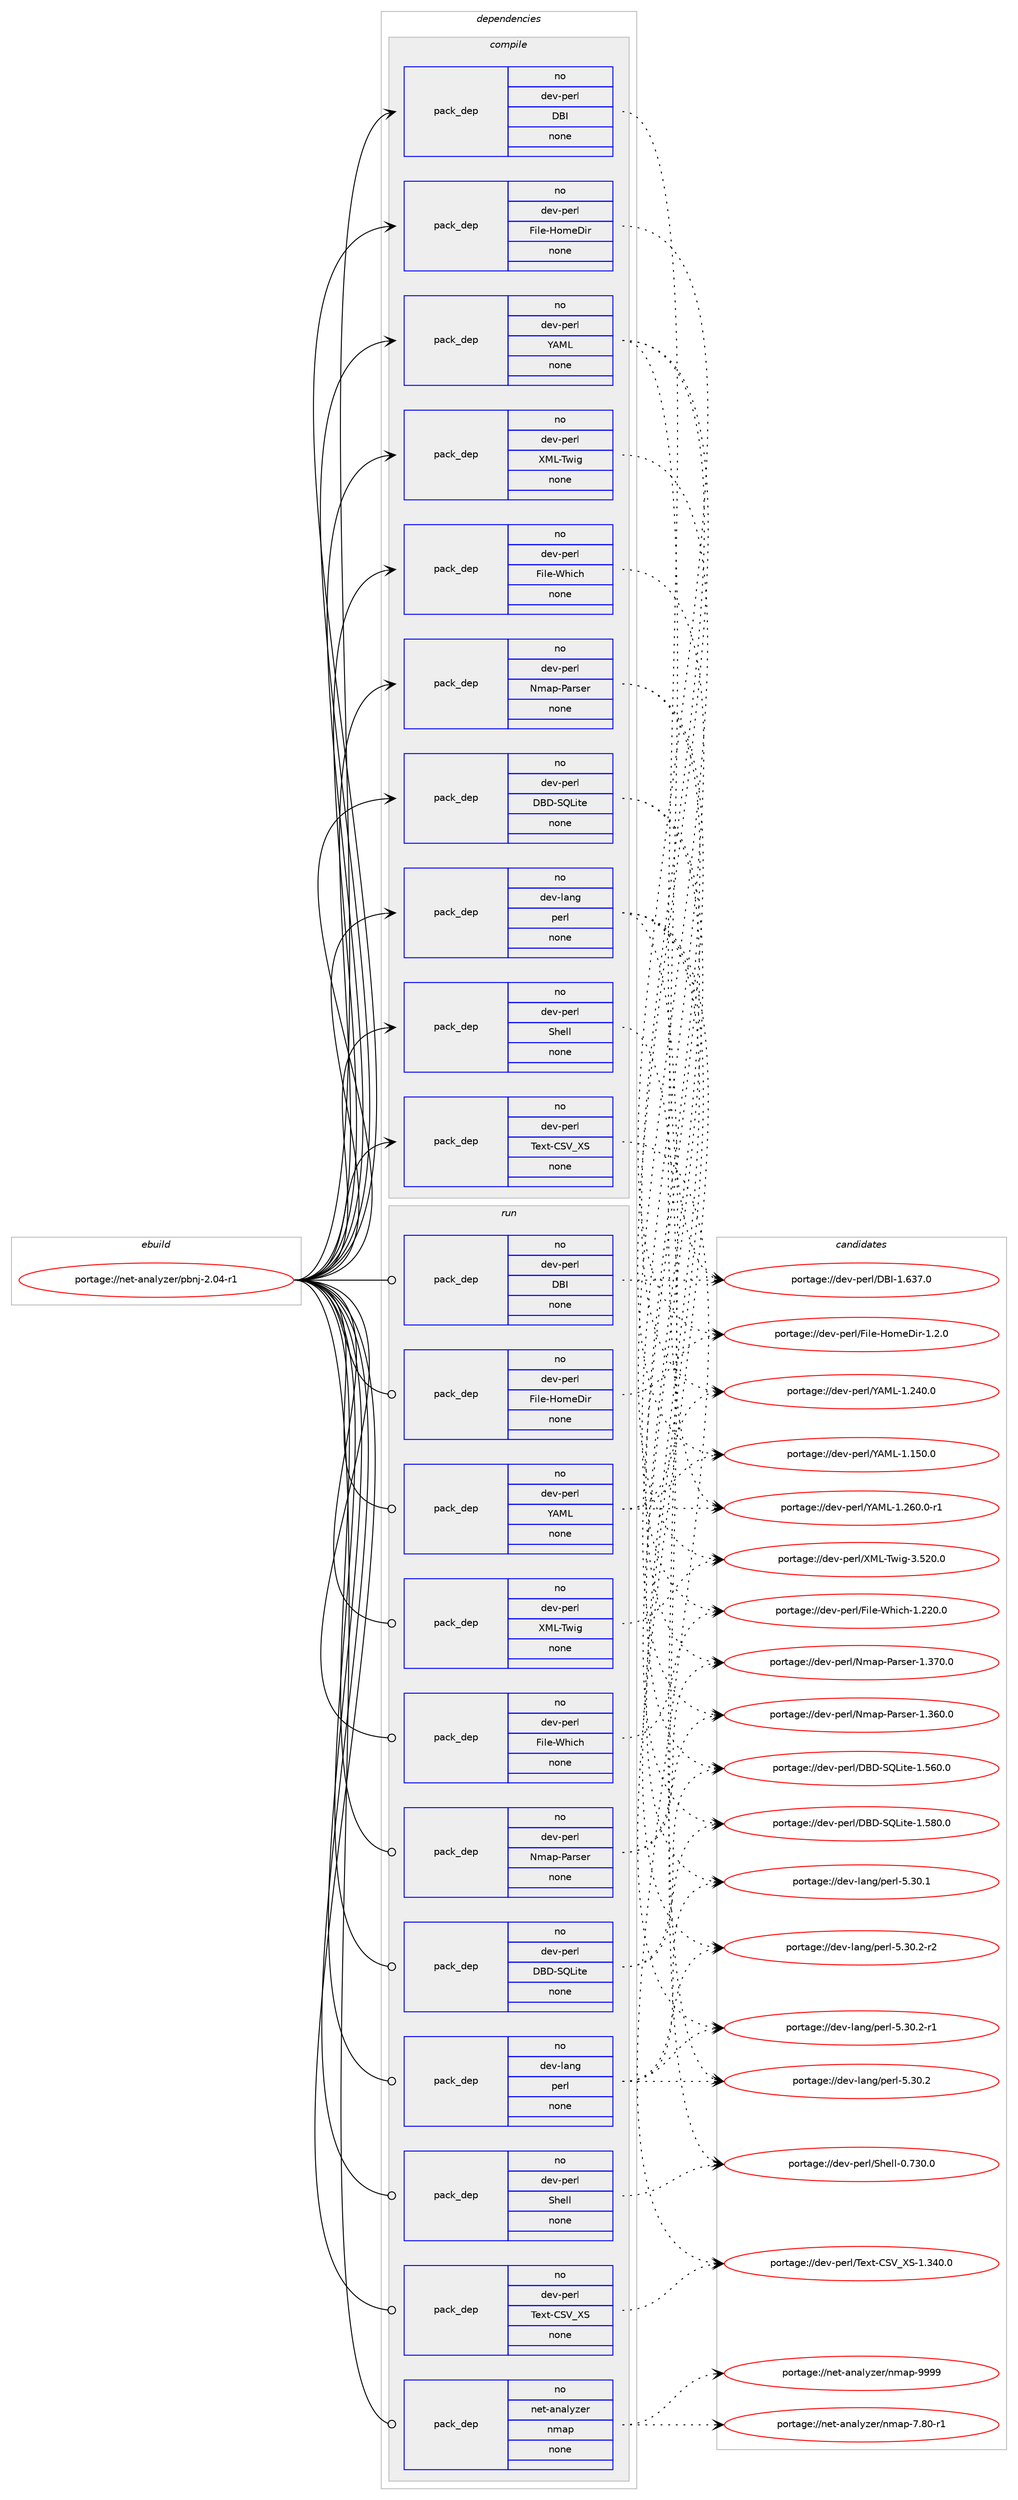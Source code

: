 digraph prolog {

# *************
# Graph options
# *************

newrank=true;
concentrate=true;
compound=true;
graph [rankdir=LR,fontname=Helvetica,fontsize=10,ranksep=1.5];#, ranksep=2.5, nodesep=0.2];
edge  [arrowhead=vee];
node  [fontname=Helvetica,fontsize=10];

# **********
# The ebuild
# **********

subgraph cluster_leftcol {
color=gray;
rank=same;
label=<<i>ebuild</i>>;
id [label="portage://net-analyzer/pbnj-2.04-r1", color=red, width=4, href="../net-analyzer/pbnj-2.04-r1.svg"];
}

# ****************
# The dependencies
# ****************

subgraph cluster_midcol {
color=gray;
label=<<i>dependencies</i>>;
subgraph cluster_compile {
fillcolor="#eeeeee";
style=filled;
label=<<i>compile</i>>;
subgraph pack6538 {
dependency7600 [label=<<TABLE BORDER="0" CELLBORDER="1" CELLSPACING="0" CELLPADDING="4" WIDTH="220"><TR><TD ROWSPAN="6" CELLPADDING="30">pack_dep</TD></TR><TR><TD WIDTH="110">no</TD></TR><TR><TD>dev-lang</TD></TR><TR><TD>perl</TD></TR><TR><TD>none</TD></TR><TR><TD></TD></TR></TABLE>>, shape=none, color=blue];
}
id:e -> dependency7600:w [weight=20,style="solid",arrowhead="vee"];
subgraph pack6539 {
dependency7601 [label=<<TABLE BORDER="0" CELLBORDER="1" CELLSPACING="0" CELLPADDING="4" WIDTH="220"><TR><TD ROWSPAN="6" CELLPADDING="30">pack_dep</TD></TR><TR><TD WIDTH="110">no</TD></TR><TR><TD>dev-perl</TD></TR><TR><TD>DBD-SQLite</TD></TR><TR><TD>none</TD></TR><TR><TD></TD></TR></TABLE>>, shape=none, color=blue];
}
id:e -> dependency7601:w [weight=20,style="solid",arrowhead="vee"];
subgraph pack6540 {
dependency7602 [label=<<TABLE BORDER="0" CELLBORDER="1" CELLSPACING="0" CELLPADDING="4" WIDTH="220"><TR><TD ROWSPAN="6" CELLPADDING="30">pack_dep</TD></TR><TR><TD WIDTH="110">no</TD></TR><TR><TD>dev-perl</TD></TR><TR><TD>DBI</TD></TR><TR><TD>none</TD></TR><TR><TD></TD></TR></TABLE>>, shape=none, color=blue];
}
id:e -> dependency7602:w [weight=20,style="solid",arrowhead="vee"];
subgraph pack6541 {
dependency7603 [label=<<TABLE BORDER="0" CELLBORDER="1" CELLSPACING="0" CELLPADDING="4" WIDTH="220"><TR><TD ROWSPAN="6" CELLPADDING="30">pack_dep</TD></TR><TR><TD WIDTH="110">no</TD></TR><TR><TD>dev-perl</TD></TR><TR><TD>File-HomeDir</TD></TR><TR><TD>none</TD></TR><TR><TD></TD></TR></TABLE>>, shape=none, color=blue];
}
id:e -> dependency7603:w [weight=20,style="solid",arrowhead="vee"];
subgraph pack6542 {
dependency7604 [label=<<TABLE BORDER="0" CELLBORDER="1" CELLSPACING="0" CELLPADDING="4" WIDTH="220"><TR><TD ROWSPAN="6" CELLPADDING="30">pack_dep</TD></TR><TR><TD WIDTH="110">no</TD></TR><TR><TD>dev-perl</TD></TR><TR><TD>File-Which</TD></TR><TR><TD>none</TD></TR><TR><TD></TD></TR></TABLE>>, shape=none, color=blue];
}
id:e -> dependency7604:w [weight=20,style="solid",arrowhead="vee"];
subgraph pack6543 {
dependency7605 [label=<<TABLE BORDER="0" CELLBORDER="1" CELLSPACING="0" CELLPADDING="4" WIDTH="220"><TR><TD ROWSPAN="6" CELLPADDING="30">pack_dep</TD></TR><TR><TD WIDTH="110">no</TD></TR><TR><TD>dev-perl</TD></TR><TR><TD>Nmap-Parser</TD></TR><TR><TD>none</TD></TR><TR><TD></TD></TR></TABLE>>, shape=none, color=blue];
}
id:e -> dependency7605:w [weight=20,style="solid",arrowhead="vee"];
subgraph pack6544 {
dependency7606 [label=<<TABLE BORDER="0" CELLBORDER="1" CELLSPACING="0" CELLPADDING="4" WIDTH="220"><TR><TD ROWSPAN="6" CELLPADDING="30">pack_dep</TD></TR><TR><TD WIDTH="110">no</TD></TR><TR><TD>dev-perl</TD></TR><TR><TD>Shell</TD></TR><TR><TD>none</TD></TR><TR><TD></TD></TR></TABLE>>, shape=none, color=blue];
}
id:e -> dependency7606:w [weight=20,style="solid",arrowhead="vee"];
subgraph pack6545 {
dependency7607 [label=<<TABLE BORDER="0" CELLBORDER="1" CELLSPACING="0" CELLPADDING="4" WIDTH="220"><TR><TD ROWSPAN="6" CELLPADDING="30">pack_dep</TD></TR><TR><TD WIDTH="110">no</TD></TR><TR><TD>dev-perl</TD></TR><TR><TD>Text-CSV_XS</TD></TR><TR><TD>none</TD></TR><TR><TD></TD></TR></TABLE>>, shape=none, color=blue];
}
id:e -> dependency7607:w [weight=20,style="solid",arrowhead="vee"];
subgraph pack6546 {
dependency7608 [label=<<TABLE BORDER="0" CELLBORDER="1" CELLSPACING="0" CELLPADDING="4" WIDTH="220"><TR><TD ROWSPAN="6" CELLPADDING="30">pack_dep</TD></TR><TR><TD WIDTH="110">no</TD></TR><TR><TD>dev-perl</TD></TR><TR><TD>XML-Twig</TD></TR><TR><TD>none</TD></TR><TR><TD></TD></TR></TABLE>>, shape=none, color=blue];
}
id:e -> dependency7608:w [weight=20,style="solid",arrowhead="vee"];
subgraph pack6547 {
dependency7609 [label=<<TABLE BORDER="0" CELLBORDER="1" CELLSPACING="0" CELLPADDING="4" WIDTH="220"><TR><TD ROWSPAN="6" CELLPADDING="30">pack_dep</TD></TR><TR><TD WIDTH="110">no</TD></TR><TR><TD>dev-perl</TD></TR><TR><TD>YAML</TD></TR><TR><TD>none</TD></TR><TR><TD></TD></TR></TABLE>>, shape=none, color=blue];
}
id:e -> dependency7609:w [weight=20,style="solid",arrowhead="vee"];
}
subgraph cluster_compileandrun {
fillcolor="#eeeeee";
style=filled;
label=<<i>compile and run</i>>;
}
subgraph cluster_run {
fillcolor="#eeeeee";
style=filled;
label=<<i>run</i>>;
subgraph pack6548 {
dependency7610 [label=<<TABLE BORDER="0" CELLBORDER="1" CELLSPACING="0" CELLPADDING="4" WIDTH="220"><TR><TD ROWSPAN="6" CELLPADDING="30">pack_dep</TD></TR><TR><TD WIDTH="110">no</TD></TR><TR><TD>dev-lang</TD></TR><TR><TD>perl</TD></TR><TR><TD>none</TD></TR><TR><TD></TD></TR></TABLE>>, shape=none, color=blue];
}
id:e -> dependency7610:w [weight=20,style="solid",arrowhead="odot"];
subgraph pack6549 {
dependency7611 [label=<<TABLE BORDER="0" CELLBORDER="1" CELLSPACING="0" CELLPADDING="4" WIDTH="220"><TR><TD ROWSPAN="6" CELLPADDING="30">pack_dep</TD></TR><TR><TD WIDTH="110">no</TD></TR><TR><TD>dev-perl</TD></TR><TR><TD>DBD-SQLite</TD></TR><TR><TD>none</TD></TR><TR><TD></TD></TR></TABLE>>, shape=none, color=blue];
}
id:e -> dependency7611:w [weight=20,style="solid",arrowhead="odot"];
subgraph pack6550 {
dependency7612 [label=<<TABLE BORDER="0" CELLBORDER="1" CELLSPACING="0" CELLPADDING="4" WIDTH="220"><TR><TD ROWSPAN="6" CELLPADDING="30">pack_dep</TD></TR><TR><TD WIDTH="110">no</TD></TR><TR><TD>dev-perl</TD></TR><TR><TD>DBI</TD></TR><TR><TD>none</TD></TR><TR><TD></TD></TR></TABLE>>, shape=none, color=blue];
}
id:e -> dependency7612:w [weight=20,style="solid",arrowhead="odot"];
subgraph pack6551 {
dependency7613 [label=<<TABLE BORDER="0" CELLBORDER="1" CELLSPACING="0" CELLPADDING="4" WIDTH="220"><TR><TD ROWSPAN="6" CELLPADDING="30">pack_dep</TD></TR><TR><TD WIDTH="110">no</TD></TR><TR><TD>dev-perl</TD></TR><TR><TD>File-HomeDir</TD></TR><TR><TD>none</TD></TR><TR><TD></TD></TR></TABLE>>, shape=none, color=blue];
}
id:e -> dependency7613:w [weight=20,style="solid",arrowhead="odot"];
subgraph pack6552 {
dependency7614 [label=<<TABLE BORDER="0" CELLBORDER="1" CELLSPACING="0" CELLPADDING="4" WIDTH="220"><TR><TD ROWSPAN="6" CELLPADDING="30">pack_dep</TD></TR><TR><TD WIDTH="110">no</TD></TR><TR><TD>dev-perl</TD></TR><TR><TD>File-Which</TD></TR><TR><TD>none</TD></TR><TR><TD></TD></TR></TABLE>>, shape=none, color=blue];
}
id:e -> dependency7614:w [weight=20,style="solid",arrowhead="odot"];
subgraph pack6553 {
dependency7615 [label=<<TABLE BORDER="0" CELLBORDER="1" CELLSPACING="0" CELLPADDING="4" WIDTH="220"><TR><TD ROWSPAN="6" CELLPADDING="30">pack_dep</TD></TR><TR><TD WIDTH="110">no</TD></TR><TR><TD>dev-perl</TD></TR><TR><TD>Nmap-Parser</TD></TR><TR><TD>none</TD></TR><TR><TD></TD></TR></TABLE>>, shape=none, color=blue];
}
id:e -> dependency7615:w [weight=20,style="solid",arrowhead="odot"];
subgraph pack6554 {
dependency7616 [label=<<TABLE BORDER="0" CELLBORDER="1" CELLSPACING="0" CELLPADDING="4" WIDTH="220"><TR><TD ROWSPAN="6" CELLPADDING="30">pack_dep</TD></TR><TR><TD WIDTH="110">no</TD></TR><TR><TD>dev-perl</TD></TR><TR><TD>Shell</TD></TR><TR><TD>none</TD></TR><TR><TD></TD></TR></TABLE>>, shape=none, color=blue];
}
id:e -> dependency7616:w [weight=20,style="solid",arrowhead="odot"];
subgraph pack6555 {
dependency7617 [label=<<TABLE BORDER="0" CELLBORDER="1" CELLSPACING="0" CELLPADDING="4" WIDTH="220"><TR><TD ROWSPAN="6" CELLPADDING="30">pack_dep</TD></TR><TR><TD WIDTH="110">no</TD></TR><TR><TD>dev-perl</TD></TR><TR><TD>Text-CSV_XS</TD></TR><TR><TD>none</TD></TR><TR><TD></TD></TR></TABLE>>, shape=none, color=blue];
}
id:e -> dependency7617:w [weight=20,style="solid",arrowhead="odot"];
subgraph pack6556 {
dependency7618 [label=<<TABLE BORDER="0" CELLBORDER="1" CELLSPACING="0" CELLPADDING="4" WIDTH="220"><TR><TD ROWSPAN="6" CELLPADDING="30">pack_dep</TD></TR><TR><TD WIDTH="110">no</TD></TR><TR><TD>dev-perl</TD></TR><TR><TD>XML-Twig</TD></TR><TR><TD>none</TD></TR><TR><TD></TD></TR></TABLE>>, shape=none, color=blue];
}
id:e -> dependency7618:w [weight=20,style="solid",arrowhead="odot"];
subgraph pack6557 {
dependency7619 [label=<<TABLE BORDER="0" CELLBORDER="1" CELLSPACING="0" CELLPADDING="4" WIDTH="220"><TR><TD ROWSPAN="6" CELLPADDING="30">pack_dep</TD></TR><TR><TD WIDTH="110">no</TD></TR><TR><TD>dev-perl</TD></TR><TR><TD>YAML</TD></TR><TR><TD>none</TD></TR><TR><TD></TD></TR></TABLE>>, shape=none, color=blue];
}
id:e -> dependency7619:w [weight=20,style="solid",arrowhead="odot"];
subgraph pack6558 {
dependency7620 [label=<<TABLE BORDER="0" CELLBORDER="1" CELLSPACING="0" CELLPADDING="4" WIDTH="220"><TR><TD ROWSPAN="6" CELLPADDING="30">pack_dep</TD></TR><TR><TD WIDTH="110">no</TD></TR><TR><TD>net-analyzer</TD></TR><TR><TD>nmap</TD></TR><TR><TD>none</TD></TR><TR><TD></TD></TR></TABLE>>, shape=none, color=blue];
}
id:e -> dependency7620:w [weight=20,style="solid",arrowhead="odot"];
}
}

# **************
# The candidates
# **************

subgraph cluster_choices {
rank=same;
color=gray;
label=<<i>candidates</i>>;

subgraph choice6538 {
color=black;
nodesep=1;
choice100101118451089711010347112101114108455346514846504511450 [label="portage://dev-lang/perl-5.30.2-r2", color=red, width=4,href="../dev-lang/perl-5.30.2-r2.svg"];
choice100101118451089711010347112101114108455346514846504511449 [label="portage://dev-lang/perl-5.30.2-r1", color=red, width=4,href="../dev-lang/perl-5.30.2-r1.svg"];
choice10010111845108971101034711210111410845534651484650 [label="portage://dev-lang/perl-5.30.2", color=red, width=4,href="../dev-lang/perl-5.30.2.svg"];
choice10010111845108971101034711210111410845534651484649 [label="portage://dev-lang/perl-5.30.1", color=red, width=4,href="../dev-lang/perl-5.30.1.svg"];
dependency7600:e -> choice100101118451089711010347112101114108455346514846504511450:w [style=dotted,weight="100"];
dependency7600:e -> choice100101118451089711010347112101114108455346514846504511449:w [style=dotted,weight="100"];
dependency7600:e -> choice10010111845108971101034711210111410845534651484650:w [style=dotted,weight="100"];
dependency7600:e -> choice10010111845108971101034711210111410845534651484649:w [style=dotted,weight="100"];
}
subgraph choice6539 {
color=black;
nodesep=1;
choice1001011184511210111410847686668458381761051161014549465356484648 [label="portage://dev-perl/DBD-SQLite-1.580.0", color=red, width=4,href="../dev-perl/DBD-SQLite-1.580.0.svg"];
choice1001011184511210111410847686668458381761051161014549465354484648 [label="portage://dev-perl/DBD-SQLite-1.560.0", color=red, width=4,href="../dev-perl/DBD-SQLite-1.560.0.svg"];
dependency7601:e -> choice1001011184511210111410847686668458381761051161014549465356484648:w [style=dotted,weight="100"];
dependency7601:e -> choice1001011184511210111410847686668458381761051161014549465354484648:w [style=dotted,weight="100"];
}
subgraph choice6540 {
color=black;
nodesep=1;
choice10010111845112101114108476866734549465451554648 [label="portage://dev-perl/DBI-1.637.0", color=red, width=4,href="../dev-perl/DBI-1.637.0.svg"];
dependency7602:e -> choice10010111845112101114108476866734549465451554648:w [style=dotted,weight="100"];
}
subgraph choice6541 {
color=black;
nodesep=1;
choice100101118451121011141084770105108101457211110910168105114454946504648 [label="portage://dev-perl/File-HomeDir-1.2.0", color=red, width=4,href="../dev-perl/File-HomeDir-1.2.0.svg"];
dependency7603:e -> choice100101118451121011141084770105108101457211110910168105114454946504648:w [style=dotted,weight="100"];
}
subgraph choice6542 {
color=black;
nodesep=1;
choice1001011184511210111410847701051081014587104105991044549465050484648 [label="portage://dev-perl/File-Which-1.220.0", color=red, width=4,href="../dev-perl/File-Which-1.220.0.svg"];
dependency7604:e -> choice1001011184511210111410847701051081014587104105991044549465050484648:w [style=dotted,weight="100"];
}
subgraph choice6543 {
color=black;
nodesep=1;
choice100101118451121011141084778109971124580971141151011144549465155484648 [label="portage://dev-perl/Nmap-Parser-1.370.0", color=red, width=4,href="../dev-perl/Nmap-Parser-1.370.0.svg"];
choice100101118451121011141084778109971124580971141151011144549465154484648 [label="portage://dev-perl/Nmap-Parser-1.360.0", color=red, width=4,href="../dev-perl/Nmap-Parser-1.360.0.svg"];
dependency7605:e -> choice100101118451121011141084778109971124580971141151011144549465155484648:w [style=dotted,weight="100"];
dependency7605:e -> choice100101118451121011141084778109971124580971141151011144549465154484648:w [style=dotted,weight="100"];
}
subgraph choice6544 {
color=black;
nodesep=1;
choice1001011184511210111410847831041011081084548465551484648 [label="portage://dev-perl/Shell-0.730.0", color=red, width=4,href="../dev-perl/Shell-0.730.0.svg"];
dependency7606:e -> choice1001011184511210111410847831041011081084548465551484648:w [style=dotted,weight="100"];
}
subgraph choice6545 {
color=black;
nodesep=1;
choice100101118451121011141084784101120116456783869588834549465152484648 [label="portage://dev-perl/Text-CSV_XS-1.340.0", color=red, width=4,href="../dev-perl/Text-CSV_XS-1.340.0.svg"];
dependency7607:e -> choice100101118451121011141084784101120116456783869588834549465152484648:w [style=dotted,weight="100"];
}
subgraph choice6546 {
color=black;
nodesep=1;
choice100101118451121011141084788777645841191051034551465350484648 [label="portage://dev-perl/XML-Twig-3.520.0", color=red, width=4,href="../dev-perl/XML-Twig-3.520.0.svg"];
dependency7608:e -> choice100101118451121011141084788777645841191051034551465350484648:w [style=dotted,weight="100"];
}
subgraph choice6547 {
color=black;
nodesep=1;
choice10010111845112101114108478965777645494650544846484511449 [label="portage://dev-perl/YAML-1.260.0-r1", color=red, width=4,href="../dev-perl/YAML-1.260.0-r1.svg"];
choice1001011184511210111410847896577764549465052484648 [label="portage://dev-perl/YAML-1.240.0", color=red, width=4,href="../dev-perl/YAML-1.240.0.svg"];
choice1001011184511210111410847896577764549464953484648 [label="portage://dev-perl/YAML-1.150.0", color=red, width=4,href="../dev-perl/YAML-1.150.0.svg"];
dependency7609:e -> choice10010111845112101114108478965777645494650544846484511449:w [style=dotted,weight="100"];
dependency7609:e -> choice1001011184511210111410847896577764549465052484648:w [style=dotted,weight="100"];
dependency7609:e -> choice1001011184511210111410847896577764549464953484648:w [style=dotted,weight="100"];
}
subgraph choice6548 {
color=black;
nodesep=1;
choice100101118451089711010347112101114108455346514846504511450 [label="portage://dev-lang/perl-5.30.2-r2", color=red, width=4,href="../dev-lang/perl-5.30.2-r2.svg"];
choice100101118451089711010347112101114108455346514846504511449 [label="portage://dev-lang/perl-5.30.2-r1", color=red, width=4,href="../dev-lang/perl-5.30.2-r1.svg"];
choice10010111845108971101034711210111410845534651484650 [label="portage://dev-lang/perl-5.30.2", color=red, width=4,href="../dev-lang/perl-5.30.2.svg"];
choice10010111845108971101034711210111410845534651484649 [label="portage://dev-lang/perl-5.30.1", color=red, width=4,href="../dev-lang/perl-5.30.1.svg"];
dependency7610:e -> choice100101118451089711010347112101114108455346514846504511450:w [style=dotted,weight="100"];
dependency7610:e -> choice100101118451089711010347112101114108455346514846504511449:w [style=dotted,weight="100"];
dependency7610:e -> choice10010111845108971101034711210111410845534651484650:w [style=dotted,weight="100"];
dependency7610:e -> choice10010111845108971101034711210111410845534651484649:w [style=dotted,weight="100"];
}
subgraph choice6549 {
color=black;
nodesep=1;
choice1001011184511210111410847686668458381761051161014549465356484648 [label="portage://dev-perl/DBD-SQLite-1.580.0", color=red, width=4,href="../dev-perl/DBD-SQLite-1.580.0.svg"];
choice1001011184511210111410847686668458381761051161014549465354484648 [label="portage://dev-perl/DBD-SQLite-1.560.0", color=red, width=4,href="../dev-perl/DBD-SQLite-1.560.0.svg"];
dependency7611:e -> choice1001011184511210111410847686668458381761051161014549465356484648:w [style=dotted,weight="100"];
dependency7611:e -> choice1001011184511210111410847686668458381761051161014549465354484648:w [style=dotted,weight="100"];
}
subgraph choice6550 {
color=black;
nodesep=1;
choice10010111845112101114108476866734549465451554648 [label="portage://dev-perl/DBI-1.637.0", color=red, width=4,href="../dev-perl/DBI-1.637.0.svg"];
dependency7612:e -> choice10010111845112101114108476866734549465451554648:w [style=dotted,weight="100"];
}
subgraph choice6551 {
color=black;
nodesep=1;
choice100101118451121011141084770105108101457211110910168105114454946504648 [label="portage://dev-perl/File-HomeDir-1.2.0", color=red, width=4,href="../dev-perl/File-HomeDir-1.2.0.svg"];
dependency7613:e -> choice100101118451121011141084770105108101457211110910168105114454946504648:w [style=dotted,weight="100"];
}
subgraph choice6552 {
color=black;
nodesep=1;
choice1001011184511210111410847701051081014587104105991044549465050484648 [label="portage://dev-perl/File-Which-1.220.0", color=red, width=4,href="../dev-perl/File-Which-1.220.0.svg"];
dependency7614:e -> choice1001011184511210111410847701051081014587104105991044549465050484648:w [style=dotted,weight="100"];
}
subgraph choice6553 {
color=black;
nodesep=1;
choice100101118451121011141084778109971124580971141151011144549465155484648 [label="portage://dev-perl/Nmap-Parser-1.370.0", color=red, width=4,href="../dev-perl/Nmap-Parser-1.370.0.svg"];
choice100101118451121011141084778109971124580971141151011144549465154484648 [label="portage://dev-perl/Nmap-Parser-1.360.0", color=red, width=4,href="../dev-perl/Nmap-Parser-1.360.0.svg"];
dependency7615:e -> choice100101118451121011141084778109971124580971141151011144549465155484648:w [style=dotted,weight="100"];
dependency7615:e -> choice100101118451121011141084778109971124580971141151011144549465154484648:w [style=dotted,weight="100"];
}
subgraph choice6554 {
color=black;
nodesep=1;
choice1001011184511210111410847831041011081084548465551484648 [label="portage://dev-perl/Shell-0.730.0", color=red, width=4,href="../dev-perl/Shell-0.730.0.svg"];
dependency7616:e -> choice1001011184511210111410847831041011081084548465551484648:w [style=dotted,weight="100"];
}
subgraph choice6555 {
color=black;
nodesep=1;
choice100101118451121011141084784101120116456783869588834549465152484648 [label="portage://dev-perl/Text-CSV_XS-1.340.0", color=red, width=4,href="../dev-perl/Text-CSV_XS-1.340.0.svg"];
dependency7617:e -> choice100101118451121011141084784101120116456783869588834549465152484648:w [style=dotted,weight="100"];
}
subgraph choice6556 {
color=black;
nodesep=1;
choice100101118451121011141084788777645841191051034551465350484648 [label="portage://dev-perl/XML-Twig-3.520.0", color=red, width=4,href="../dev-perl/XML-Twig-3.520.0.svg"];
dependency7618:e -> choice100101118451121011141084788777645841191051034551465350484648:w [style=dotted,weight="100"];
}
subgraph choice6557 {
color=black;
nodesep=1;
choice10010111845112101114108478965777645494650544846484511449 [label="portage://dev-perl/YAML-1.260.0-r1", color=red, width=4,href="../dev-perl/YAML-1.260.0-r1.svg"];
choice1001011184511210111410847896577764549465052484648 [label="portage://dev-perl/YAML-1.240.0", color=red, width=4,href="../dev-perl/YAML-1.240.0.svg"];
choice1001011184511210111410847896577764549464953484648 [label="portage://dev-perl/YAML-1.150.0", color=red, width=4,href="../dev-perl/YAML-1.150.0.svg"];
dependency7619:e -> choice10010111845112101114108478965777645494650544846484511449:w [style=dotted,weight="100"];
dependency7619:e -> choice1001011184511210111410847896577764549465052484648:w [style=dotted,weight="100"];
dependency7619:e -> choice1001011184511210111410847896577764549464953484648:w [style=dotted,weight="100"];
}
subgraph choice6558 {
color=black;
nodesep=1;
choice11010111645971109710812112210111447110109971124557575757 [label="portage://net-analyzer/nmap-9999", color=red, width=4,href="../net-analyzer/nmap-9999.svg"];
choice110101116459711097108121122101114471101099711245554656484511449 [label="portage://net-analyzer/nmap-7.80-r1", color=red, width=4,href="../net-analyzer/nmap-7.80-r1.svg"];
dependency7620:e -> choice11010111645971109710812112210111447110109971124557575757:w [style=dotted,weight="100"];
dependency7620:e -> choice110101116459711097108121122101114471101099711245554656484511449:w [style=dotted,weight="100"];
}
}

}
